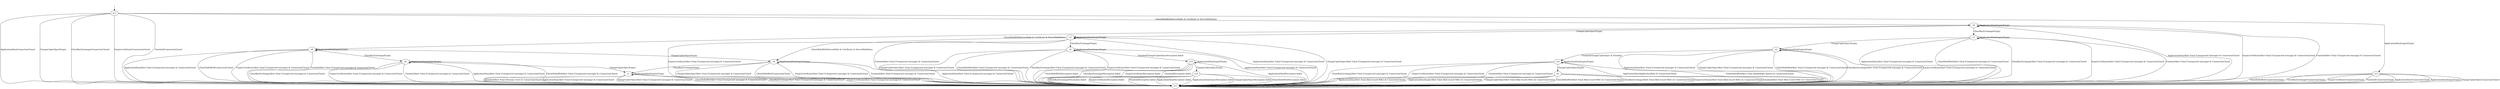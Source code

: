 digraph {
__start0 [label="" shape="none"];
__start0 -> s13;
s13
s0
s1
s2
s3
s4
s5
s6
s7
s8
s9
s10
s11
s12
s14
s15
s13 -> s11 [label="ApplicationData/ConnectionClosed"]
s13 -> s12 [label="ApplicationDataEmpty/Empty"]
s13 -> s11 [label="ChangeCipherSpec/Empty"]
s13 -> s9 [label="ClientHelloRSA/ServerHello & Certificate & ServerHelloDone"]
s13 -> s11 [label="ClientKeyExchange/ConnectionClosed"]
s13 -> s11 [label="EmptyCertificate/ConnectionClosed"]
s13 -> s11 [label="Finished/ConnectionClosed"]
s0 -> s11 [label="ApplicationData/Alert Fatal (Bad record MAC) & ConnectionClosed"]
s0 -> s11 [label="ApplicationDataEmpty/Alert Fatal (Bad record MAC) & ConnectionClosed"]
s0 -> s11 [label="ChangeCipherSpec/Alert Fatal (Bad record MAC) & ConnectionClosed"]
s0 -> s11 [label="ClientHelloRSA/Alert Fatal (Bad record MAC) & ConnectionClosed"]
s0 -> s11 [label="ClientKeyExchange/Alert Fatal (Bad record MAC) & ConnectionClosed"]
s0 -> s11 [label="EmptyCertificate/Alert Fatal (Bad record MAC) & ConnectionClosed"]
s0 -> s11 [label="Finished/Alert Fatal (Bad record MAC) & ConnectionClosed"]
s1 -> s11 [label="ApplicationData/Alert Fatal (Unexpected message) & ConnectionClosed"]
s1 -> s1 [label="ApplicationDataEmpty/Empty"]
s1 -> s11 [label="ChangeCipherSpec/Alert Fatal (Unexpected message) & ConnectionClosed"]
s1 -> s11 [label="ClientHelloRSA/Alert Fatal (Unexpected message) & ConnectionClosed"]
s1 -> s11 [label="ClientKeyExchange/Alert Fatal (Unexpected message) & ConnectionClosed"]
s1 -> s11 [label="EmptyCertificate/Alert Fatal (Unexpected message) & ConnectionClosed"]
s1 -> s11 [label="Finished/Alert Fatal (Decrypt error) & ConnectionClosed"]
s2 -> s11 [label="ApplicationData/Alert Fatal (Unexpected message) & ConnectionClosed"]
s2 -> s2 [label="ApplicationDataEmpty/Empty"]
s2 -> s11 [label="ChangeCipherSpec/Alert Fatal (Unexpected message) & ConnectionClosed"]
s2 -> s11 [label="ClientHelloRSA/Alert Fatal (Unexpected message) & ConnectionClosed"]
s2 -> s11 [label="ClientKeyExchange/Alert Fatal (Unexpected message) & ConnectionClosed"]
s2 -> s11 [label="EmptyCertificate/Alert Fatal (Unexpected message) & ConnectionClosed"]
s2 -> s10 [label="Finished/ChangeCipherSpec & Finished"]
s3 -> s11 [label="ApplicationData/Alert Fatal (Unexpected message) & ConnectionClosed"]
s3 -> s3 [label="ApplicationDataEmpty/Empty"]
s3 -> s11 [label="ChangeCipherSpec/Alert Fatal (Unexpected message) & ConnectionClosed"]
s3 -> s11 [label="ClientHelloRSA/Alert Fatal (Unexpected message) & ConnectionClosed"]
s3 -> s11 [label="ClientKeyExchange/Alert Fatal (Unexpected message) & ConnectionClosed"]
s3 -> s11 [label="EmptyCertificate/Alert Fatal (Unexpected message) & ConnectionClosed"]
s3 -> s15 [label="Finished/ChangeCipherSpecDecryption failed"]
s4 -> s11 [label="ApplicationData/Alert Fatal (Unexpected message) & ConnectionClosed"]
s4 -> s4 [label="ApplicationDataEmpty/Empty"]
s4 -> s11 [label="ChangeCipherSpec/Alert Fatal (Unexpected message) & ConnectionClosed"]
s4 -> s11 [label="ClientHelloRSA/ConnectionClosed"]
s4 -> s1 [label="ClientKeyExchange/Empty"]
s4 -> s11 [label="EmptyCertificate/Alert Fatal (Unexpected message) & ConnectionClosed"]
s4 -> s11 [label="Finished/Alert Fatal (Unexpected message) & ConnectionClosed"]
s5 -> s11 [label="ApplicationData/Alert Fatal (Unexpected message) & ConnectionClosed"]
s5 -> s5 [label="ApplicationDataEmpty/Empty"]
s5 -> s11 [label="ChangeCipherSpec/Alert Fatal (Unexpected message) & ConnectionClosed"]
s5 -> s4 [label="ClientHelloRSA/ServerHello & Certificate & ServerHelloDone"]
s5 -> s3 [label="ClientKeyExchange/Empty"]
s5 -> s11 [label="EmptyCertificate/Alert Fatal (Unexpected message) & ConnectionClosed"]
s5 -> s11 [label="Finished/Alert Fatal (Unexpected message) & ConnectionClosed"]
s6 -> s11 [label="ApplicationData/Alert Fatal (Unexpected message) & ConnectionClosed"]
s6 -> s6 [label="ApplicationDataEmpty/Empty"]
s6 -> s1 [label="ChangeCipherSpec/Empty"]
s6 -> s11 [label="ClientHelloRSA/Alert Fatal (Unexpected message) & ConnectionClosed"]
s6 -> s11 [label="ClientKeyExchange/Alert Fatal (Unexpected message) & ConnectionClosed"]
s6 -> s11 [label="EmptyCertificate/Alert Fatal (Unexpected message) & ConnectionClosed"]
s6 -> s11 [label="Finished/Alert Fatal (Unexpected message) & ConnectionClosed"]
s7 -> s11 [label="ApplicationData/Alert Fatal (Unexpected message) & ConnectionClosed"]
s7 -> s7 [label="ApplicationDataEmpty/Empty"]
s7 -> s2 [label="ChangeCipherSpec/Empty"]
s7 -> s11 [label="ClientHelloRSA/Alert Fatal (Unexpected message) & ConnectionClosed"]
s7 -> s11 [label="ClientKeyExchange/Alert Fatal (Unexpected message) & ConnectionClosed"]
s7 -> s11 [label="EmptyCertificate/Alert Fatal (Unexpected message) & ConnectionClosed"]
s7 -> s11 [label="Finished/Alert Fatal (Unexpected message) & ConnectionClosed"]
s8 -> s11 [label="ApplicationData/Alert Fatal (Unexpected message) & ConnectionClosed"]
s8 -> s8 [label="ApplicationDataEmpty/Empty"]
s8 -> s4 [label="ChangeCipherSpec/Empty"]
s8 -> s11 [label="ClientHelloRSA/ConnectionClosed"]
s8 -> s6 [label="ClientKeyExchange/Empty"]
s8 -> s11 [label="EmptyCertificate/Alert Fatal (Unexpected message) & ConnectionClosed"]
s8 -> s11 [label="Finished/Alert Fatal (Unexpected message) & ConnectionClosed"]
s9 -> s11 [label="ApplicationData/Alert Fatal (Unexpected message) & ConnectionClosed"]
s9 -> s9 [label="ApplicationDataEmpty/Empty"]
s9 -> s5 [label="ChangeCipherSpec/Empty"]
s9 -> s8 [label="ClientHelloRSA/ServerHello & Certificate & ServerHelloDone"]
s9 -> s7 [label="ClientKeyExchange/Empty"]
s9 -> s11 [label="EmptyCertificate/Alert Fatal (Unexpected message) & ConnectionClosed"]
s9 -> s11 [label="Finished/Alert Fatal (Unexpected message) & ConnectionClosed"]
s10 -> s11 [label="ApplicationData/ApplicationData & ConnectionClosed"]
s10 -> s10 [label="ApplicationDataEmpty/Empty"]
s10 -> s0 [label="ChangeCipherSpec/Empty"]
s10 -> s11 [label="ClientHelloRSA/Alert Fatal (Handshake failure) & ConnectionClosed"]
s10 -> s11 [label="ClientKeyExchange/Alert Fatal (Unexpected message) & ConnectionClosed"]
s10 -> s11 [label="EmptyCertificate/Alert Fatal (Unexpected message) & ConnectionClosed"]
s10 -> s11 [label="Finished/Alert Fatal (Unexpected message) & ConnectionClosed"]
s11 -> s11 [label="ApplicationData/ConnectionClosed"]
s11 -> s11 [label="ApplicationDataEmpty/ConnectionClosed"]
s11 -> s11 [label="ChangeCipherSpec/ConnectionClosed"]
s11 -> s11 [label="ClientHelloRSA/ConnectionClosed"]
s11 -> s11 [label="ClientKeyExchange/ConnectionClosed"]
s11 -> s11 [label="EmptyCertificate/ConnectionClosed"]
s11 -> s11 [label="Finished/ConnectionClosed"]
s12 -> s11 [label="ApplicationData/ConnectionClosed"]
s12 -> s11 [label="ApplicationDataEmpty/Empty"]
s12 -> s11 [label="ChangeCipherSpec/ConnectionClosed"]
s12 -> s11 [label="ClientHelloRSA/ConnectionClosed"]
s12 -> s11 [label="ClientKeyExchange/ConnectionClosed"]
s12 -> s11 [label="EmptyCertificate/ConnectionClosed"]
s12 -> s11 [label="Finished/ConnectionClosed"]
s14 -> s11 [label="ApplicationData/Decryption failed"]
s14 -> s11 [label="ApplicationDataEmpty/Decryption failed"]
s14 -> s11 [label="ChangeCipherSpec/Decryption failed"]
s14 -> s11 [label="ClientHelloRSA/Decryption failed"]
s14 -> s11 [label="ClientKeyExchange/Decryption failed"]
s14 -> s11 [label="EmptyCertificate/Decryption failed"]
s14 -> s11 [label="Finished/Decryption failed"]
s15 -> s11 [label="ApplicationData/Decryption failed"]
s15 -> s15 [label="ApplicationDataEmpty/Empty"]
s15 -> s14 [label="ChangeCipherSpec/Empty"]
s15 -> s11 [label="ClientHelloRSA/Decryption failed"]
s15 -> s11 [label="ClientKeyExchange/Decryption failed"]
s15 -> s11 [label="EmptyCertificate/Decryption failed"]
s15 -> s11 [label="Finished/Decryption failed"]
}
